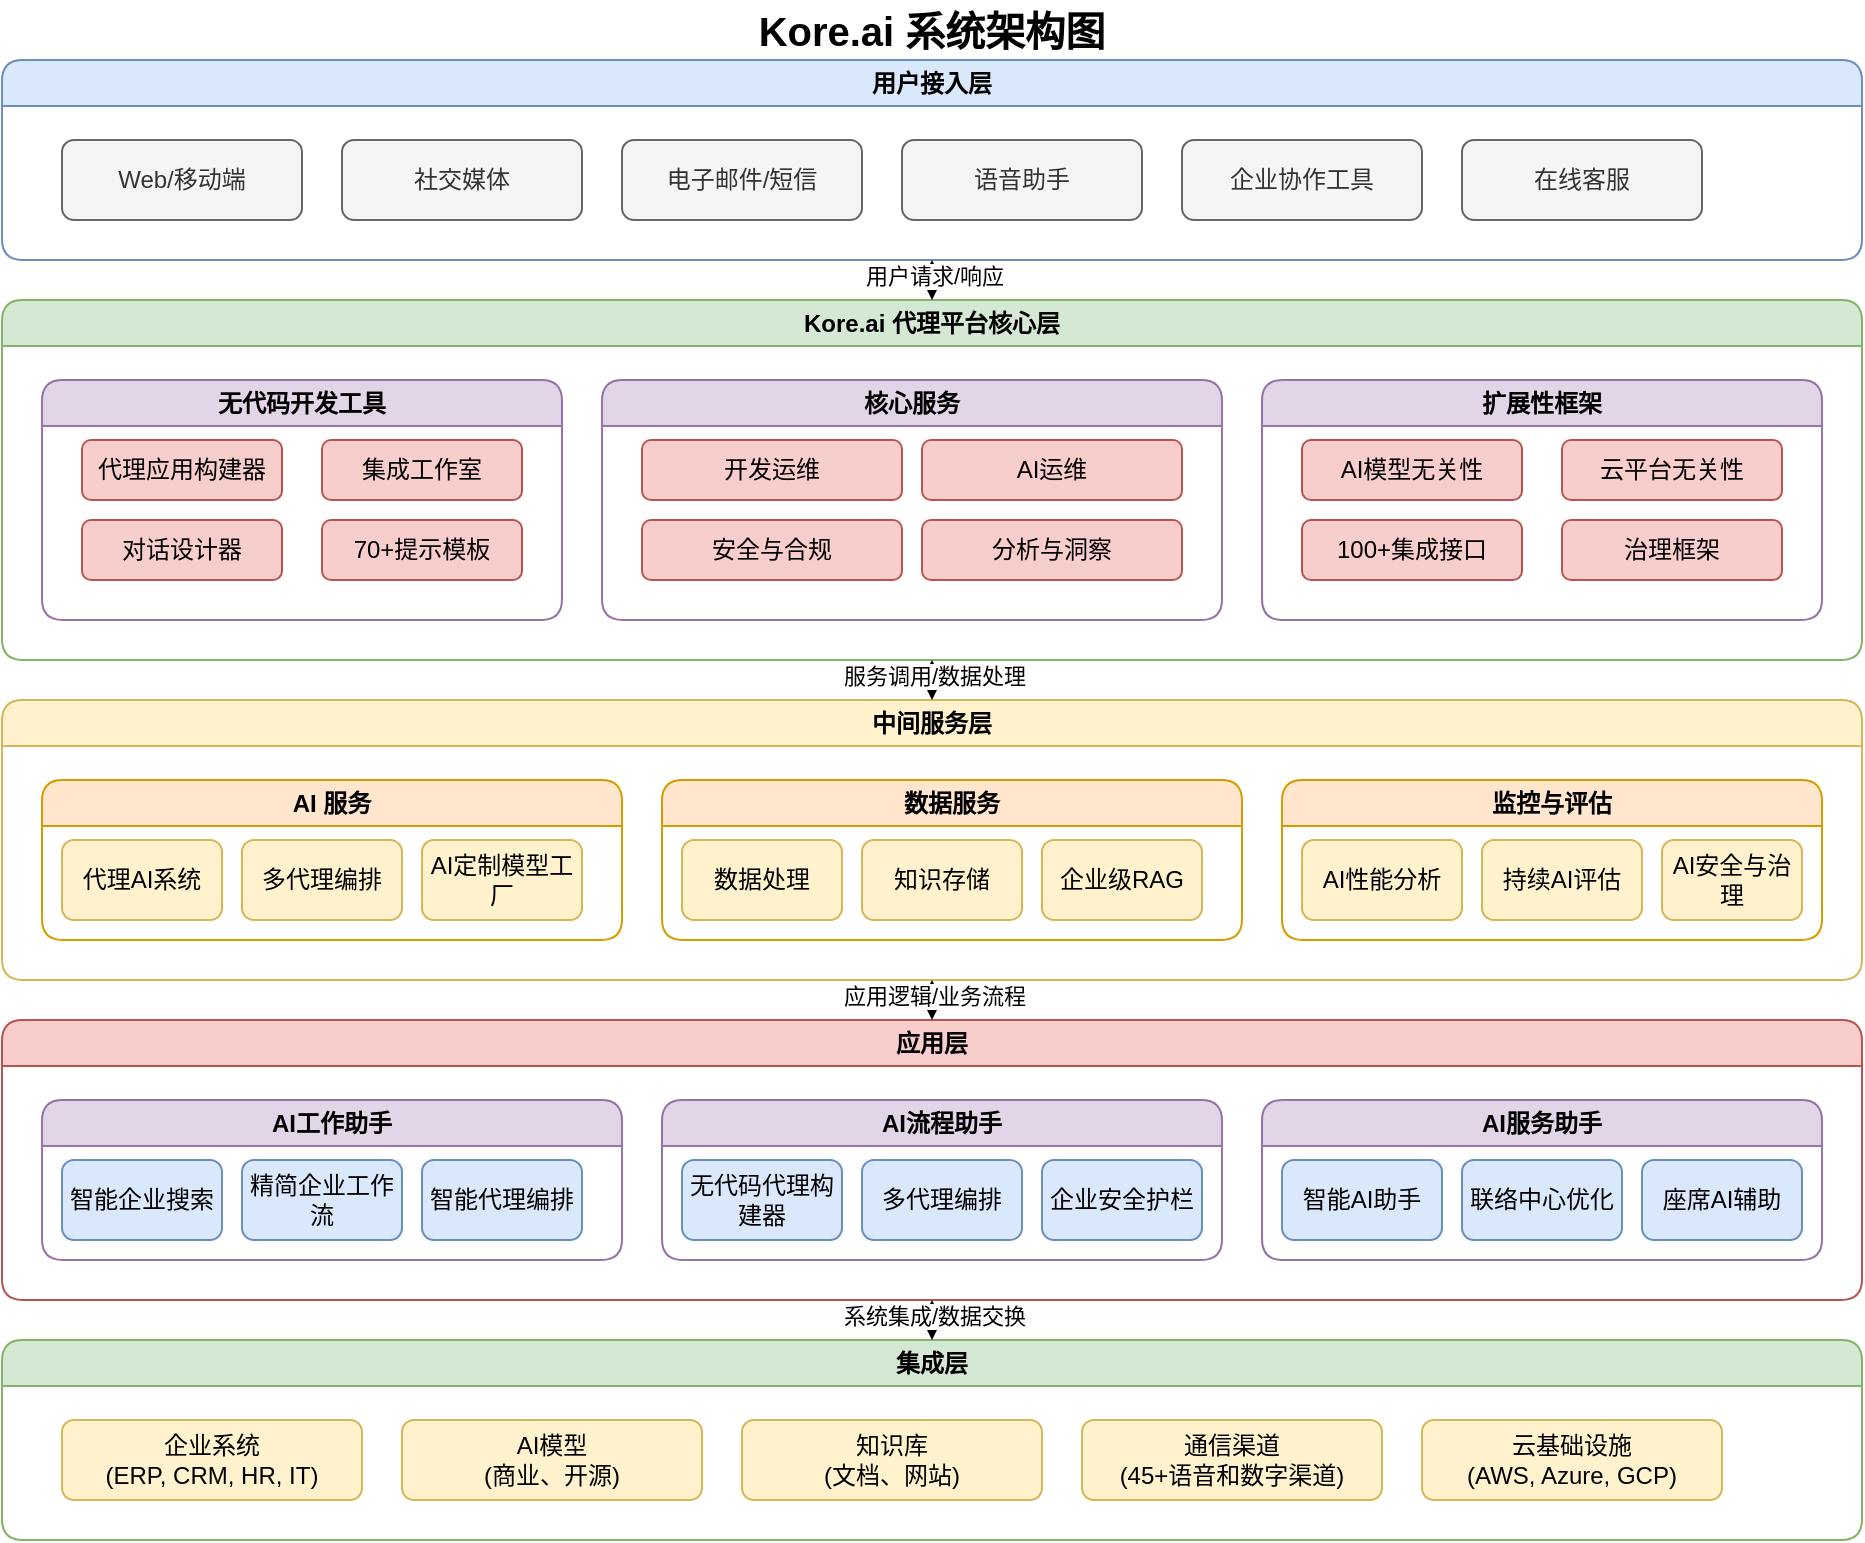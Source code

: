 <mxfile version="26.1.1">
  <diagram name="第 1 页" id="uR5_9y7ifxJ2iwTnP9Bc">
    <mxGraphModel dx="3443" dy="1258" grid="1" gridSize="10" guides="1" tooltips="1" connect="1" arrows="1" fold="1" page="1" pageScale="1" pageWidth="827" pageHeight="1169" math="0" shadow="0">
      <root>
        <mxCell id="0" />
        <mxCell id="1" parent="0" />
        <mxCell id="ae9r1_i0xRCRAUWn6FhW-12" value="用户接入层" style="swimlane;whiteSpace=wrap;html=1;fillColor=#dae8fc;strokeColor=#6c8ebf;rounded=1;" vertex="1" parent="1">
          <mxGeometry x="360" y="520" width="930" height="100" as="geometry" />
        </mxCell>
        <mxCell id="ae9r1_i0xRCRAUWn6FhW-13" value="Web/移动端" style="rounded=1;whiteSpace=wrap;html=1;fillColor=#f5f5f5;strokeColor=#666666;fontColor=#333333;" vertex="1" parent="ae9r1_i0xRCRAUWn6FhW-12">
          <mxGeometry x="30" y="40" width="120" height="40" as="geometry" />
        </mxCell>
        <mxCell id="ae9r1_i0xRCRAUWn6FhW-14" value="社交媒体" style="rounded=1;whiteSpace=wrap;html=1;fillColor=#f5f5f5;strokeColor=#666666;fontColor=#333333;" vertex="1" parent="ae9r1_i0xRCRAUWn6FhW-12">
          <mxGeometry x="170" y="40" width="120" height="40" as="geometry" />
        </mxCell>
        <mxCell id="ae9r1_i0xRCRAUWn6FhW-15" value="电子邮件/短信" style="rounded=1;whiteSpace=wrap;html=1;fillColor=#f5f5f5;strokeColor=#666666;fontColor=#333333;" vertex="1" parent="ae9r1_i0xRCRAUWn6FhW-12">
          <mxGeometry x="310" y="40" width="120" height="40" as="geometry" />
        </mxCell>
        <mxCell id="ae9r1_i0xRCRAUWn6FhW-16" value="语音助手" style="rounded=1;whiteSpace=wrap;html=1;fillColor=#f5f5f5;strokeColor=#666666;fontColor=#333333;" vertex="1" parent="ae9r1_i0xRCRAUWn6FhW-12">
          <mxGeometry x="450" y="40" width="120" height="40" as="geometry" />
        </mxCell>
        <mxCell id="ae9r1_i0xRCRAUWn6FhW-17" value="企业协作工具" style="rounded=1;whiteSpace=wrap;html=1;fillColor=#f5f5f5;strokeColor=#666666;fontColor=#333333;" vertex="1" parent="ae9r1_i0xRCRAUWn6FhW-12">
          <mxGeometry x="590" y="40" width="120" height="40" as="geometry" />
        </mxCell>
        <mxCell id="ae9r1_i0xRCRAUWn6FhW-18" value="在线客服" style="rounded=1;whiteSpace=wrap;html=1;fillColor=#f5f5f5;strokeColor=#666666;fontColor=#333333;" vertex="1" parent="ae9r1_i0xRCRAUWn6FhW-12">
          <mxGeometry x="730" y="40" width="120" height="40" as="geometry" />
        </mxCell>
        <mxCell id="ae9r1_i0xRCRAUWn6FhW-19" value="Kore.ai 代理平台核心层" style="swimlane;whiteSpace=wrap;html=1;fillColor=#d5e8d4;strokeColor=#82b366;rounded=1;" vertex="1" parent="1">
          <mxGeometry x="360" y="640" width="930" height="180" as="geometry" />
        </mxCell>
        <mxCell id="ae9r1_i0xRCRAUWn6FhW-20" value="无代码开发工具" style="swimlane;whiteSpace=wrap;html=1;fillColor=#e1d5e7;strokeColor=#9673a6;rounded=1;" vertex="1" parent="ae9r1_i0xRCRAUWn6FhW-19">
          <mxGeometry x="20" y="40" width="260" height="120" as="geometry" />
        </mxCell>
        <mxCell id="ae9r1_i0xRCRAUWn6FhW-21" value="代理应用构建器" style="rounded=1;whiteSpace=wrap;html=1;fillColor=#f8cecc;strokeColor=#b85450;" vertex="1" parent="ae9r1_i0xRCRAUWn6FhW-20">
          <mxGeometry x="20" y="30" width="100" height="30" as="geometry" />
        </mxCell>
        <mxCell id="ae9r1_i0xRCRAUWn6FhW-22" value="集成工作室" style="rounded=1;whiteSpace=wrap;html=1;fillColor=#f8cecc;strokeColor=#b85450;" vertex="1" parent="ae9r1_i0xRCRAUWn6FhW-20">
          <mxGeometry x="140" y="30" width="100" height="30" as="geometry" />
        </mxCell>
        <mxCell id="ae9r1_i0xRCRAUWn6FhW-23" value="对话设计器" style="rounded=1;whiteSpace=wrap;html=1;fillColor=#f8cecc;strokeColor=#b85450;" vertex="1" parent="ae9r1_i0xRCRAUWn6FhW-20">
          <mxGeometry x="20" y="70" width="100" height="30" as="geometry" />
        </mxCell>
        <mxCell id="ae9r1_i0xRCRAUWn6FhW-24" value="70+提示模板" style="rounded=1;whiteSpace=wrap;html=1;fillColor=#f8cecc;strokeColor=#b85450;" vertex="1" parent="ae9r1_i0xRCRAUWn6FhW-20">
          <mxGeometry x="140" y="70" width="100" height="30" as="geometry" />
        </mxCell>
        <mxCell id="ae9r1_i0xRCRAUWn6FhW-25" value="核心服务" style="swimlane;whiteSpace=wrap;html=1;fillColor=#e1d5e7;strokeColor=#9673a6;rounded=1;" vertex="1" parent="ae9r1_i0xRCRAUWn6FhW-19">
          <mxGeometry x="300" y="40" width="310" height="120" as="geometry" />
        </mxCell>
        <mxCell id="ae9r1_i0xRCRAUWn6FhW-26" value="开发运维" style="rounded=1;whiteSpace=wrap;html=1;fillColor=#f8cecc;strokeColor=#b85450;" vertex="1" parent="ae9r1_i0xRCRAUWn6FhW-25">
          <mxGeometry x="20" y="30" width="130" height="30" as="geometry" />
        </mxCell>
        <mxCell id="ae9r1_i0xRCRAUWn6FhW-27" value="AI运维" style="rounded=1;whiteSpace=wrap;html=1;fillColor=#f8cecc;strokeColor=#b85450;" vertex="1" parent="ae9r1_i0xRCRAUWn6FhW-25">
          <mxGeometry x="160" y="30" width="130" height="30" as="geometry" />
        </mxCell>
        <mxCell id="ae9r1_i0xRCRAUWn6FhW-28" value="安全与合规" style="rounded=1;whiteSpace=wrap;html=1;fillColor=#f8cecc;strokeColor=#b85450;" vertex="1" parent="ae9r1_i0xRCRAUWn6FhW-25">
          <mxGeometry x="20" y="70" width="130" height="30" as="geometry" />
        </mxCell>
        <mxCell id="ae9r1_i0xRCRAUWn6FhW-29" value="分析与洞察" style="rounded=1;whiteSpace=wrap;html=1;fillColor=#f8cecc;strokeColor=#b85450;" vertex="1" parent="ae9r1_i0xRCRAUWn6FhW-25">
          <mxGeometry x="160" y="70" width="130" height="30" as="geometry" />
        </mxCell>
        <mxCell id="ae9r1_i0xRCRAUWn6FhW-30" value="扩展性框架" style="swimlane;whiteSpace=wrap;html=1;fillColor=#e1d5e7;strokeColor=#9673a6;rounded=1;" vertex="1" parent="ae9r1_i0xRCRAUWn6FhW-19">
          <mxGeometry x="630" y="40" width="280" height="120" as="geometry" />
        </mxCell>
        <mxCell id="ae9r1_i0xRCRAUWn6FhW-31" value="AI模型无关性" style="rounded=1;whiteSpace=wrap;html=1;fillColor=#f8cecc;strokeColor=#b85450;" vertex="1" parent="ae9r1_i0xRCRAUWn6FhW-30">
          <mxGeometry x="20" y="30" width="110" height="30" as="geometry" />
        </mxCell>
        <mxCell id="ae9r1_i0xRCRAUWn6FhW-32" value="云平台无关性" style="rounded=1;whiteSpace=wrap;html=1;fillColor=#f8cecc;strokeColor=#b85450;" vertex="1" parent="ae9r1_i0xRCRAUWn6FhW-30">
          <mxGeometry x="150" y="30" width="110" height="30" as="geometry" />
        </mxCell>
        <mxCell id="ae9r1_i0xRCRAUWn6FhW-33" value="100+集成接口" style="rounded=1;whiteSpace=wrap;html=1;fillColor=#f8cecc;strokeColor=#b85450;" vertex="1" parent="ae9r1_i0xRCRAUWn6FhW-30">
          <mxGeometry x="20" y="70" width="110" height="30" as="geometry" />
        </mxCell>
        <mxCell id="ae9r1_i0xRCRAUWn6FhW-34" value="治理框架" style="rounded=1;whiteSpace=wrap;html=1;fillColor=#f8cecc;strokeColor=#b85450;" vertex="1" parent="ae9r1_i0xRCRAUWn6FhW-30">
          <mxGeometry x="150" y="70" width="110" height="30" as="geometry" />
        </mxCell>
        <mxCell id="ae9r1_i0xRCRAUWn6FhW-35" value="中间服务层" style="swimlane;whiteSpace=wrap;html=1;fillColor=#fff2cc;strokeColor=#d6b656;rounded=1;" vertex="1" parent="1">
          <mxGeometry x="360" y="840" width="930" height="140" as="geometry" />
        </mxCell>
        <mxCell id="ae9r1_i0xRCRAUWn6FhW-36" value="AI 服务" style="swimlane;whiteSpace=wrap;html=1;fillColor=#ffe6cc;strokeColor=#d79b00;rounded=1;" vertex="1" parent="ae9r1_i0xRCRAUWn6FhW-35">
          <mxGeometry x="20" y="40" width="290" height="80" as="geometry" />
        </mxCell>
        <mxCell id="ae9r1_i0xRCRAUWn6FhW-37" value="代理AI系统" style="rounded=1;whiteSpace=wrap;html=1;fillColor=#fff2cc;strokeColor=#d6b656;" vertex="1" parent="ae9r1_i0xRCRAUWn6FhW-36">
          <mxGeometry x="10" y="30" width="80" height="40" as="geometry" />
        </mxCell>
        <mxCell id="ae9r1_i0xRCRAUWn6FhW-38" value="多代理编排" style="rounded=1;whiteSpace=wrap;html=1;fillColor=#fff2cc;strokeColor=#d6b656;" vertex="1" parent="ae9r1_i0xRCRAUWn6FhW-36">
          <mxGeometry x="100" y="30" width="80" height="40" as="geometry" />
        </mxCell>
        <mxCell id="ae9r1_i0xRCRAUWn6FhW-39" value="AI定制模型工厂" style="rounded=1;whiteSpace=wrap;html=1;fillColor=#fff2cc;strokeColor=#d6b656;" vertex="1" parent="ae9r1_i0xRCRAUWn6FhW-36">
          <mxGeometry x="190" y="30" width="80" height="40" as="geometry" />
        </mxCell>
        <mxCell id="ae9r1_i0xRCRAUWn6FhW-40" value="数据服务" style="swimlane;whiteSpace=wrap;html=1;fillColor=#ffe6cc;strokeColor=#d79b00;rounded=1;" vertex="1" parent="ae9r1_i0xRCRAUWn6FhW-35">
          <mxGeometry x="330" y="40" width="290" height="80" as="geometry" />
        </mxCell>
        <mxCell id="ae9r1_i0xRCRAUWn6FhW-41" value="数据处理" style="rounded=1;whiteSpace=wrap;html=1;fillColor=#fff2cc;strokeColor=#d6b656;" vertex="1" parent="ae9r1_i0xRCRAUWn6FhW-40">
          <mxGeometry x="10" y="30" width="80" height="40" as="geometry" />
        </mxCell>
        <mxCell id="ae9r1_i0xRCRAUWn6FhW-42" value="知识存储" style="rounded=1;whiteSpace=wrap;html=1;fillColor=#fff2cc;strokeColor=#d6b656;" vertex="1" parent="ae9r1_i0xRCRAUWn6FhW-40">
          <mxGeometry x="100" y="30" width="80" height="40" as="geometry" />
        </mxCell>
        <mxCell id="ae9r1_i0xRCRAUWn6FhW-43" value="企业级RAG" style="rounded=1;whiteSpace=wrap;html=1;fillColor=#fff2cc;strokeColor=#d6b656;" vertex="1" parent="ae9r1_i0xRCRAUWn6FhW-40">
          <mxGeometry x="190" y="30" width="80" height="40" as="geometry" />
        </mxCell>
        <mxCell id="ae9r1_i0xRCRAUWn6FhW-44" value="监控与评估" style="swimlane;whiteSpace=wrap;html=1;fillColor=#ffe6cc;strokeColor=#d79b00;rounded=1;" vertex="1" parent="ae9r1_i0xRCRAUWn6FhW-35">
          <mxGeometry x="640" y="40" width="270" height="80" as="geometry" />
        </mxCell>
        <mxCell id="ae9r1_i0xRCRAUWn6FhW-45" value="AI性能分析" style="rounded=1;whiteSpace=wrap;html=1;fillColor=#fff2cc;strokeColor=#d6b656;" vertex="1" parent="ae9r1_i0xRCRAUWn6FhW-44">
          <mxGeometry x="10" y="30" width="80" height="40" as="geometry" />
        </mxCell>
        <mxCell id="ae9r1_i0xRCRAUWn6FhW-46" value="持续AI评估" style="rounded=1;whiteSpace=wrap;html=1;fillColor=#fff2cc;strokeColor=#d6b656;" vertex="1" parent="ae9r1_i0xRCRAUWn6FhW-44">
          <mxGeometry x="100" y="30" width="80" height="40" as="geometry" />
        </mxCell>
        <mxCell id="ae9r1_i0xRCRAUWn6FhW-47" value="AI安全与治理" style="rounded=1;whiteSpace=wrap;html=1;fillColor=#fff2cc;strokeColor=#d6b656;" vertex="1" parent="ae9r1_i0xRCRAUWn6FhW-44">
          <mxGeometry x="190" y="30" width="70" height="40" as="geometry" />
        </mxCell>
        <mxCell id="ae9r1_i0xRCRAUWn6FhW-48" value="应用层" style="swimlane;whiteSpace=wrap;html=1;fillColor=#f8cecc;strokeColor=#b85450;rounded=1;" vertex="1" parent="1">
          <mxGeometry x="360" y="1000" width="930" height="140" as="geometry" />
        </mxCell>
        <mxCell id="ae9r1_i0xRCRAUWn6FhW-49" value="AI工作助手" style="swimlane;whiteSpace=wrap;html=1;fillColor=#e1d5e7;strokeColor=#9673a6;rounded=1;" vertex="1" parent="ae9r1_i0xRCRAUWn6FhW-48">
          <mxGeometry x="20" y="40" width="290" height="80" as="geometry" />
        </mxCell>
        <mxCell id="ae9r1_i0xRCRAUWn6FhW-50" value="智能企业搜索" style="rounded=1;whiteSpace=wrap;html=1;fillColor=#dae8fc;strokeColor=#6c8ebf;" vertex="1" parent="ae9r1_i0xRCRAUWn6FhW-49">
          <mxGeometry x="10" y="30" width="80" height="40" as="geometry" />
        </mxCell>
        <mxCell id="ae9r1_i0xRCRAUWn6FhW-51" value="精简企业工作流" style="rounded=1;whiteSpace=wrap;html=1;fillColor=#dae8fc;strokeColor=#6c8ebf;" vertex="1" parent="ae9r1_i0xRCRAUWn6FhW-49">
          <mxGeometry x="100" y="30" width="80" height="40" as="geometry" />
        </mxCell>
        <mxCell id="ae9r1_i0xRCRAUWn6FhW-52" value="智能代理编排" style="rounded=1;whiteSpace=wrap;html=1;fillColor=#dae8fc;strokeColor=#6c8ebf;" vertex="1" parent="ae9r1_i0xRCRAUWn6FhW-49">
          <mxGeometry x="190" y="30" width="80" height="40" as="geometry" />
        </mxCell>
        <mxCell id="ae9r1_i0xRCRAUWn6FhW-53" value="AI流程助手" style="swimlane;whiteSpace=wrap;html=1;fillColor=#e1d5e7;strokeColor=#9673a6;rounded=1;" vertex="1" parent="ae9r1_i0xRCRAUWn6FhW-48">
          <mxGeometry x="330" y="40" width="280" height="80" as="geometry" />
        </mxCell>
        <mxCell id="ae9r1_i0xRCRAUWn6FhW-54" value="无代码代理构建器" style="rounded=1;whiteSpace=wrap;html=1;fillColor=#dae8fc;strokeColor=#6c8ebf;" vertex="1" parent="ae9r1_i0xRCRAUWn6FhW-53">
          <mxGeometry x="10" y="30" width="80" height="40" as="geometry" />
        </mxCell>
        <mxCell id="ae9r1_i0xRCRAUWn6FhW-55" value="多代理编排" style="rounded=1;whiteSpace=wrap;html=1;fillColor=#dae8fc;strokeColor=#6c8ebf;" vertex="1" parent="ae9r1_i0xRCRAUWn6FhW-53">
          <mxGeometry x="100" y="30" width="80" height="40" as="geometry" />
        </mxCell>
        <mxCell id="ae9r1_i0xRCRAUWn6FhW-56" value="企业安全护栏" style="rounded=1;whiteSpace=wrap;html=1;fillColor=#dae8fc;strokeColor=#6c8ebf;" vertex="1" parent="ae9r1_i0xRCRAUWn6FhW-53">
          <mxGeometry x="190" y="30" width="80" height="40" as="geometry" />
        </mxCell>
        <mxCell id="ae9r1_i0xRCRAUWn6FhW-57" value="AI服务助手" style="swimlane;whiteSpace=wrap;html=1;fillColor=#e1d5e7;strokeColor=#9673a6;rounded=1;" vertex="1" parent="ae9r1_i0xRCRAUWn6FhW-48">
          <mxGeometry x="630" y="40" width="280" height="80" as="geometry" />
        </mxCell>
        <mxCell id="ae9r1_i0xRCRAUWn6FhW-58" value="智能AI助手" style="rounded=1;whiteSpace=wrap;html=1;fillColor=#dae8fc;strokeColor=#6c8ebf;" vertex="1" parent="ae9r1_i0xRCRAUWn6FhW-57">
          <mxGeometry x="10" y="30" width="80" height="40" as="geometry" />
        </mxCell>
        <mxCell id="ae9r1_i0xRCRAUWn6FhW-59" value="联络中心优化" style="rounded=1;whiteSpace=wrap;html=1;fillColor=#dae8fc;strokeColor=#6c8ebf;" vertex="1" parent="ae9r1_i0xRCRAUWn6FhW-57">
          <mxGeometry x="100" y="30" width="80" height="40" as="geometry" />
        </mxCell>
        <mxCell id="ae9r1_i0xRCRAUWn6FhW-60" value="座席AI辅助" style="rounded=1;whiteSpace=wrap;html=1;fillColor=#dae8fc;strokeColor=#6c8ebf;" vertex="1" parent="ae9r1_i0xRCRAUWn6FhW-57">
          <mxGeometry x="190" y="30" width="80" height="40" as="geometry" />
        </mxCell>
        <mxCell id="ae9r1_i0xRCRAUWn6FhW-61" value="集成层" style="swimlane;whiteSpace=wrap;html=1;fillColor=#d5e8d4;strokeColor=#82b366;rounded=1;" vertex="1" parent="1">
          <mxGeometry x="360" y="1160" width="930" height="100" as="geometry" />
        </mxCell>
        <mxCell id="ae9r1_i0xRCRAUWn6FhW-62" value="企业系统&#xa;(ERP, CRM, HR, IT)" style="rounded=1;whiteSpace=wrap;html=1;fillColor=#fff2cc;strokeColor=#d6b656;" vertex="1" parent="ae9r1_i0xRCRAUWn6FhW-61">
          <mxGeometry x="30" y="40" width="150" height="40" as="geometry" />
        </mxCell>
        <mxCell id="ae9r1_i0xRCRAUWn6FhW-63" value="AI模型&#xa;(商业、开源)" style="rounded=1;whiteSpace=wrap;html=1;fillColor=#fff2cc;strokeColor=#d6b656;" vertex="1" parent="ae9r1_i0xRCRAUWn6FhW-61">
          <mxGeometry x="200" y="40" width="150" height="40" as="geometry" />
        </mxCell>
        <mxCell id="ae9r1_i0xRCRAUWn6FhW-64" value="知识库&#xa;(文档、网站)" style="rounded=1;whiteSpace=wrap;html=1;fillColor=#fff2cc;strokeColor=#d6b656;" vertex="1" parent="ae9r1_i0xRCRAUWn6FhW-61">
          <mxGeometry x="370" y="40" width="150" height="40" as="geometry" />
        </mxCell>
        <mxCell id="ae9r1_i0xRCRAUWn6FhW-65" value="通信渠道&#xa;(45+语音和数字渠道)" style="rounded=1;whiteSpace=wrap;html=1;fillColor=#fff2cc;strokeColor=#d6b656;" vertex="1" parent="ae9r1_i0xRCRAUWn6FhW-61">
          <mxGeometry x="540" y="40" width="150" height="40" as="geometry" />
        </mxCell>
        <mxCell id="ae9r1_i0xRCRAUWn6FhW-66" value="云基础设施&#xa;(AWS, Azure, GCP)" style="rounded=1;whiteSpace=wrap;html=1;fillColor=#fff2cc;strokeColor=#d6b656;" vertex="1" parent="ae9r1_i0xRCRAUWn6FhW-61">
          <mxGeometry x="710" y="40" width="150" height="40" as="geometry" />
        </mxCell>
        <mxCell id="ae9r1_i0xRCRAUWn6FhW-67" value="" style="endArrow=classic;startArrow=classic;html=1;rounded=0;exitX=0.5;exitY=1;exitDx=0;exitDy=0;entryX=0.5;entryY=0;entryDx=0;entryDy=0;" edge="1" parent="1" source="ae9r1_i0xRCRAUWn6FhW-12" target="ae9r1_i0xRCRAUWn6FhW-19">
          <mxGeometry width="50" height="50" relative="1" as="geometry">
            <mxPoint x="750" y="880" as="sourcePoint" />
            <mxPoint x="800" y="830" as="targetPoint" />
          </mxGeometry>
        </mxCell>
        <mxCell id="ae9r1_i0xRCRAUWn6FhW-68" value="用户请求/响应" style="edgeLabel;html=1;align=center;verticalAlign=middle;resizable=0;points=[];" vertex="1" connectable="0" parent="ae9r1_i0xRCRAUWn6FhW-67">
          <mxGeometry x="-0.2" y="1" relative="1" as="geometry">
            <mxPoint as="offset" />
          </mxGeometry>
        </mxCell>
        <mxCell id="ae9r1_i0xRCRAUWn6FhW-69" value="" style="endArrow=classic;startArrow=classic;html=1;rounded=0;exitX=0.5;exitY=1;exitDx=0;exitDy=0;entryX=0.5;entryY=0;entryDx=0;entryDy=0;" edge="1" parent="1" source="ae9r1_i0xRCRAUWn6FhW-19" target="ae9r1_i0xRCRAUWn6FhW-35">
          <mxGeometry width="50" height="50" relative="1" as="geometry">
            <mxPoint x="750" y="880" as="sourcePoint" />
            <mxPoint x="800" y="830" as="targetPoint" />
          </mxGeometry>
        </mxCell>
        <mxCell id="ae9r1_i0xRCRAUWn6FhW-70" value="服务调用/数据处理" style="edgeLabel;html=1;align=center;verticalAlign=middle;resizable=0;points=[];" vertex="1" connectable="0" parent="ae9r1_i0xRCRAUWn6FhW-69">
          <mxGeometry x="-0.2" y="1" relative="1" as="geometry">
            <mxPoint as="offset" />
          </mxGeometry>
        </mxCell>
        <mxCell id="ae9r1_i0xRCRAUWn6FhW-71" value="" style="endArrow=classic;startArrow=classic;html=1;rounded=0;exitX=0.5;exitY=1;exitDx=0;exitDy=0;entryX=0.5;entryY=0;entryDx=0;entryDy=0;" edge="1" parent="1" source="ae9r1_i0xRCRAUWn6FhW-35" target="ae9r1_i0xRCRAUWn6FhW-48">
          <mxGeometry width="50" height="50" relative="1" as="geometry">
            <mxPoint x="750" y="880" as="sourcePoint" />
            <mxPoint x="800" y="830" as="targetPoint" />
          </mxGeometry>
        </mxCell>
        <mxCell id="ae9r1_i0xRCRAUWn6FhW-72" value="应用逻辑/业务流程" style="edgeLabel;html=1;align=center;verticalAlign=middle;resizable=0;points=[];" vertex="1" connectable="0" parent="ae9r1_i0xRCRAUWn6FhW-71">
          <mxGeometry x="-0.2" y="1" relative="1" as="geometry">
            <mxPoint as="offset" />
          </mxGeometry>
        </mxCell>
        <mxCell id="ae9r1_i0xRCRAUWn6FhW-73" value="" style="endArrow=classic;startArrow=classic;html=1;rounded=0;exitX=0.5;exitY=1;exitDx=0;exitDy=0;entryX=0.5;entryY=0;entryDx=0;entryDy=0;" edge="1" parent="1" source="ae9r1_i0xRCRAUWn6FhW-48" target="ae9r1_i0xRCRAUWn6FhW-61">
          <mxGeometry width="50" height="50" relative="1" as="geometry">
            <mxPoint x="750" y="880" as="sourcePoint" />
            <mxPoint x="800" y="830" as="targetPoint" />
          </mxGeometry>
        </mxCell>
        <mxCell id="ae9r1_i0xRCRAUWn6FhW-74" value="系统集成/数据交换" style="edgeLabel;html=1;align=center;verticalAlign=middle;resizable=0;points=[];" vertex="1" connectable="0" parent="ae9r1_i0xRCRAUWn6FhW-73">
          <mxGeometry x="-0.2" y="1" relative="1" as="geometry">
            <mxPoint as="offset" />
          </mxGeometry>
        </mxCell>
        <mxCell id="ae9r1_i0xRCRAUWn6FhW-75" value="Kore.ai 系统架构图" style="text;html=1;strokeColor=none;fillColor=none;align=center;verticalAlign=middle;whiteSpace=wrap;rounded=0;fontSize=20;fontStyle=1" vertex="1" parent="1">
          <mxGeometry x="360" y="490" width="930" height="30" as="geometry" />
        </mxCell>
      </root>
    </mxGraphModel>
  </diagram>
</mxfile>
